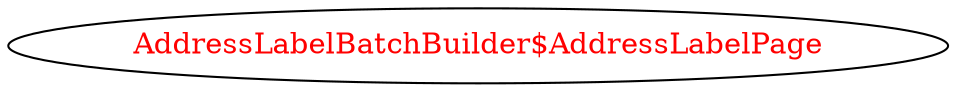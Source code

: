 digraph dependencyGraph {
 concentrate=true;
 ranksep="2.0";
 rankdir="LR"; 
 splines="ortho";
"AddressLabelBatchBuilder$AddressLabelPage" [fontcolor="red"];
}